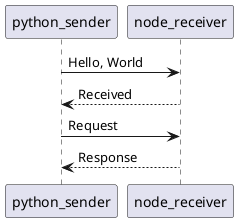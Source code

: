 @startuml
python_sender -> node_receiver: Hello, World
node_receiver --> python_sender: Received

python_sender -> node_receiver: Request
python_sender <-- node_receiver: Response
@enduml